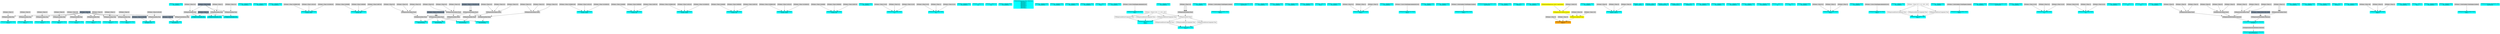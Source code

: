 digraph G {
node0 [shape="box" color="cyan" style="filled" label="VFXValue`1 Boolean (True)
_vfx_enabled_a"]
node1 [shape="box" color="cyan" style="filled" label="VFXExpressionCombine Float2
Count_a"]
node2 [shape="box" color="lightgray" style="filled" label="VFXExpressionMax Float"]
node3 [shape="box" color="lightgray" style="filled" label="VFXValue`1 Float (1)"]
node4 [shape="box" color="lightslategray" style="filled" label="VFXValue`1 Float (0)"]
node5 [shape="box" color="cyan" style="filled" label="VFXExpressionCombine Float2
Delay_a"]
node6 [shape="box" color="lightgray" style="filled" label="VFXExpressionMax Float"]
node7 [shape="box" color="lightgray" style="filled" label="VFXValue`1 Float (0)"]
node8 [shape="box" color="cyan" style="filled" label="VFXValue`1 Boolean (True)
_vfx_enabled_a"]
node9 [shape="box" color="cyan" style="filled" label="VFXExpressionCombine Float2
Count_a"]
node10 [shape="box" color="lightgray" style="filled" label="VFXExpressionMax Float"]
node11 [shape="box" color="lightgray" style="filled" label="VFXValue`1 Float (2)"]
node12 [shape="box" color="cyan" style="filled" label="VFXExpressionCombine Float2
Delay_a"]
node13 [shape="box" color="lightgray" style="filled" label="VFXExpressionMax Float"]
node14 [shape="box" color="lightgray" style="filled" label="VFXValue`1 Float (0)"]
node15 [shape="box" color="cyan" style="filled" label="VFXValue`1 Boolean (True)
_vfx_enabled_a"]
node16 [shape="box" color="cyan" style="filled" label="VFXExpressionCombine Float2
Count_a"]
node17 [shape="box" color="lightgray" style="filled" label="VFXExpressionMax Float"]
node18 [shape="box" color="lightgray" style="filled" label="VFXValue`1 Float (20)"]
node19 [shape="box" color="cyan" style="filled" label="VFXExpressionCombine Float2
Delay_a"]
node20 [shape="box" color="lightgray" style="filled" label="VFXExpressionMax Float"]
node21 [shape="box" color="lightgray" style="filled" label="VFXValue`1 Float (0)"]
node22 [shape="box" color="cyan" style="filled" label="VFXValue`1 Boolean (True)
_vfx_enabled_a"]
node23 [shape="box" color="cyan" style="filled" label="VFXExpressionCombine Float2
Count_a"]
node24 [shape="box" color="lightgray" style="filled" label="VFXExpressionMax Float"]
node25 [shape="box" color="lightgray" style="filled" label="VFXValue`1 Float (1)"]
node26 [shape="box" color="cyan" style="filled" label="VFXExpressionCombine Float2
Delay_a"]
node27 [shape="box" color="lightgray" style="filled" label="VFXExpressionMax Float"]
node28 [shape="box" color="lightgray" style="filled" label="VFXValue`1 Float (0)"]
node29 [shape="box" color="cyan" style="filled" label="VFXExpressionCombine Float3
bounds_center"]
node30 [shape="box" color="lightgray" style="filled" label="VFXValue`1 Float (-0.008661509)"]
node31 [shape="box" color="lightgray" style="filled" label="VFXValue`1 Float (1.401422)"]
node32 [shape="box" color="lightgray" style="filled" label="VFXValue`1 Float (-0.01848245)"]
node33 [shape="box" color="cyan" style="filled" label="VFXExpressionCombine Float3
bounds_size"]
node34 [shape="box" color="lightgray" style="filled" label="VFXValue`1 Float (3.004998)"]
node35 [shape="box" color="lightgray" style="filled" label="VFXValue`1 Float (3.960069)"]
node36 [shape="box" color="lightgray" style="filled" label="VFXValue`1 Float (3.060745)"]
node37 [shape="box" color="cyan" style="filled" label="VFXExpressionMin Float3
boundsPadding"]
node38 [shape="box" color="lightgray" style="filled" label="VFXExpressionMax Float3"]
node39 [shape="box" color="lightgray" style="filled" label="VFXExpressionCombine Float3"]
node40 [shape="box" color="lightgray" style="filled" label="VFXValue`1 Float (0.5)"]
node41 [shape="box" color="lightgray" style="filled" label="VFXValue`1 Float (0.5)"]
node42 [shape="box" color="lightgray" style="filled" label="VFXValue`1 Float (0.5)"]
node43 [shape="box" color="lightgray" style="filled" label="VFXExpressionCombine Float3"]
node44 [shape="box" color="lightslategray" style="filled" label="VFXValue`1 Float (-1.701412E+38)"]
node45 [shape="box" color="lightgray" style="filled" label="VFXExpressionCombine Float3"]
node46 [shape="box" color="lightslategray" style="filled" label="VFXValue`1 Float (1.701412E+38)"]
node47 [shape="box" color="cyan" style="filled" label="VFXExpressionCombine Float3
bounds_center"]
node48 [shape="box" color="lightgray" style="filled" label="VFXValue`1 Float (-0.008661509)"]
node49 [shape="box" color="lightgray" style="filled" label="VFXValue`1 Float (1.401422)"]
node50 [shape="box" color="lightgray" style="filled" label="VFXValue`1 Float (-0.01848245)"]
node51 [shape="box" color="cyan" style="filled" label="VFXExpressionCombine Float3
bounds_size"]
node52 [shape="box" color="lightgray" style="filled" label="VFXValue`1 Float (3.004998)"]
node53 [shape="box" color="lightgray" style="filled" label="VFXValue`1 Float (3.960069)"]
node54 [shape="box" color="lightgray" style="filled" label="VFXValue`1 Float (3.060745)"]
node55 [shape="box" color="cyan" style="filled" label="VFXExpressionMin Float3
boundsPadding"]
node56 [shape="box" color="lightgray" style="filled" label="VFXExpressionMax Float3"]
node57 [shape="box" color="lightgray" style="filled" label="VFXExpressionCombine Float3"]
node58 [shape="box" color="lightgray" style="filled" label="VFXValue`1 Float (0.5)"]
node59 [shape="box" color="lightgray" style="filled" label="VFXValue`1 Float (0.5)"]
node60 [shape="box" color="lightgray" style="filled" label="VFXValue`1 Float (0.5)"]
node61 [shape="box" color="cyan" style="filled" label="VFXExpressionCombine Float3
bounds_center"]
node62 [shape="box" color="lightgray" style="filled" label="VFXValue`1 Float (-0.008661509)"]
node63 [shape="box" color="lightgray" style="filled" label="VFXValue`1 Float (1.401422)"]
node64 [shape="box" color="lightgray" style="filled" label="VFXValue`1 Float (-0.01848245)"]
node65 [shape="box" color="cyan" style="filled" label="VFXExpressionCombine Float3
bounds_size"]
node66 [shape="box" color="lightgray" style="filled" label="VFXValue`1 Float (3.004998)"]
node67 [shape="box" color="lightgray" style="filled" label="VFXValue`1 Float (3.960069)"]
node68 [shape="box" color="lightgray" style="filled" label="VFXValue`1 Float (3.060745)"]
node69 [shape="box" color="cyan" style="filled" label="VFXExpressionMin Float3
boundsPadding"]
node70 [shape="box" color="lightgray" style="filled" label="VFXExpressionMax Float3"]
node71 [shape="box" color="lightgray" style="filled" label="VFXExpressionCombine Float3"]
node72 [shape="box" color="lightgray" style="filled" label="VFXValue`1 Float (0.5)"]
node73 [shape="box" color="lightgray" style="filled" label="VFXValue`1 Float (0.5)"]
node74 [shape="box" color="lightgray" style="filled" label="VFXValue`1 Float (0.5)"]
node75 [shape="box" color="cyan" style="filled" label="VFXExpressionCombine Float3
bounds_center"]
node76 [shape="box" color="lightgray" style="filled" label="VFXValue`1 Float (-0.008661509)"]
node77 [shape="box" color="lightgray" style="filled" label="VFXValue`1 Float (1.401422)"]
node78 [shape="box" color="lightgray" style="filled" label="VFXValue`1 Float (-0.01848245)"]
node79 [shape="box" color="cyan" style="filled" label="VFXExpressionCombine Float3
bounds_size"]
node80 [shape="box" color="lightgray" style="filled" label="VFXValue`1 Float (3.004998)"]
node81 [shape="box" color="lightgray" style="filled" label="VFXValue`1 Float (3.960069)"]
node82 [shape="box" color="lightgray" style="filled" label="VFXValue`1 Float (3.060745)"]
node83 [shape="box" color="cyan" style="filled" label="VFXExpressionMin Float3
boundsPadding"]
node84 [shape="box" color="lightgray" style="filled" label="VFXExpressionMax Float3"]
node85 [shape="box" color="lightgray" style="filled" label="VFXExpressionCombine Float3"]
node86 [shape="box" color="lightgray" style="filled" label="VFXValue`1 Float (0.5)"]
node87 [shape="box" color="lightgray" style="filled" label="VFXValue`1 Float (0.5)"]
node88 [shape="box" color="lightgray" style="filled" label="VFXValue`1 Float (0.5)"]
node89 [shape="box" color="cyan" style="filled" label="VFXValue`1 Boolean (True)
_vfx_enabled_a"]
node90 [shape="box" color="cyan" style="filled" label="VFXExpressionCombine Float3
A_a"]
node91 [shape="box" color="lightgray" style="filled" label="VFXValue`1 Float (-0.333)"]
node92 [shape="box" color="lightgray" style="filled" label="VFXValue`1 Float (0.2)"]
node93 [shape="box" color="lightgray" style="filled" label="VFXValue`1 Float (-0.333)"]
node94 [shape="box" color="cyan" style="filled" label="VFXExpressionCombine Float3
B_a"]
node95 [shape="box" color="lightgray" style="filled" label="VFXValue`1 Float (0.333)"]
node96 [shape="box" color="lightgray" style="filled" label="VFXValue`1 Float (1)"]
node97 [shape="box" color="lightgray" style="filled" label="VFXValue`1 Float (0.333)"]
node98 [shape="box" color="cyan" style="filled" label="VFXValue`1 Boolean (True)
_vfx_enabled_b"]
node99 [shape="box" color="cyan" style="filled" label="VFXValue`1 Float (0.1)
A_b"]
node100 [shape="box" color="cyan" style="filled" label="VFXValue`1 Float (0.2)
B_b"]
node101 [shape="box" color="cyan" style="filled" label="VFXValue`1 Boolean (True)
_vfx_enabled_a"]
node102 [shape="box" color="cyan" style="filled" label="VFXBuiltInExpression Float (DeltaTime)
deltaTime_a
deltaTime_b
deltaTime_a
deltaTime_a
deltaTime_b
deltaTime_c
deltaTime_a"]
node103 [shape="box" color="cyan" style="filled" label="VFXValue`1 Boolean (True)
_vfx_enabled_b"]
node104 [shape="box" color="cyan" style="filled" label="VFXValue`1 Boolean (True)
_vfx_enabled_c"]
node105 [shape="box" color="cyan" style="filled" label="VFXValue`1 Boolean (True)
_vfx_enabled_a"]
node106 [shape="box" color="cyan" style="filled" label="VFXValue`1 Boolean (True)
_vfx_enabled_b"]
node107 [shape="box" color="cyan" style="filled" label="VFXValue`1 Float (4)
Size_b"]
node108 [shape="box" color="cyan" style="filled" label="VFXValue`1 Boolean (True)
_vfx_enabled_c"]
node109 [shape="box" color="cyan" style="filled" label="VFXExpressionBakeCurve Float4
Size_c"]
node110 [shape="box" color="lightgray" style="filled" label="VFXValue`1 Curve (UnityEngine.AnimationCurve)"]
node111 [shape="box" color="cyan" style="filled" label="VFXValue`1 Boolean (True)
_vfx_enabled_d"]
node112 [shape="box" color="cyan" style="filled" label="VFXExpressionCombine Float3
Color_d
Color_e"]
node113 [shape="box" label="VFXExpressionExtractComponent Float"]
node114 [shape="box" label="VFXValue`1 Float4 ((3.00, 1.71, 0.30, 1.00))"]
node115 [shape="box" label="VFXExpressionExtractComponent Float"]
node116 [shape="box" label="VFXExpressionExtractComponent Float"]
node117 [shape="box" color="cyan" style="filled" label="VFXValue`1 Boolean (True)
_vfx_enabled_e"]
node118 [shape="box" color="cyan" style="filled" label="VFXExpressionBakeGradient Float2
Color_e"]
node119 [shape="box" color="lightgray" style="filled" label="VFXValue`1 ColorGradient (UnityEngine.Gradient)"]
node120 [shape="box" color="cyan" style="filled" label="VFXExpressionDivide Float
invSoftParticlesFadeDistance"]
node121 [shape="box" color="lightslategray" style="filled" label="VFXValue`1 Float (1)"]
node122 [shape="box" color="lightgray" style="filled" label="VFXExpressionMax Float"]
node123 [shape="box" color="lightgray" style="filled" label="VFXValue`1 Float (0.5)"]
node124 [shape="box" color="lightslategray" style="filled" label="VFXValue`1 Float (0.001)"]
node125 [shape="box" color="cyan" style="filled" label="VFXTexture2DValue Texture2D (1054)
mainTexture"]
node126 [shape="box" color="cyan" style="filled" label="VFXValue`1 Boolean (True)
_vfx_enabled_a"]
node127 [shape="box" color="cyan" style="filled" label="VFXValue`1 Boolean (True)
_vfx_enabled_b"]
node128 [shape="box" color="cyan" style="filled" label="VFXValue`1 Boolean (True)
_vfx_enabled_a"]
node129 [shape="box" color="cyan" style="filled" label="VFXValue`1 Boolean (True)
_vfx_enabled_b"]
node130 [shape="box" color="cyan" style="filled" label="VFXValue`1 Float (4)
Size_b"]
node131 [shape="box" color="cyan" style="filled" label="VFXValue`1 Boolean (True)
_vfx_enabled_c"]
node132 [shape="box" color="cyan" style="filled" label="VFXExpressionCombine Float3
Scale_c"]
node133 [shape="box" color="lightgray" style="filled" label="VFXValue`1 Float (0.1)"]
node134 [shape="box" color="lightgray" style="filled" label="VFXValue`1 Float (1)"]
node135 [shape="box" color="lightgray" style="filled" label="VFXValue`1 Float (1)"]
node136 [shape="box" color="cyan" style="filled" label="VFXValue`1 Boolean (True)
_vfx_enabled_d"]
node137 [shape="box" color="cyan" style="filled" label="VFXExpressionBakeCurve Float4
Size_d"]
node138 [shape="box" color="lightgray" style="filled" label="VFXValue`1 Curve (UnityEngine.AnimationCurve)"]
node139 [shape="box" color="cyan" style="filled" label="VFXValue`1 Boolean (True)
_vfx_enabled_e"]
node140 [shape="box" color="cyan" style="filled" label="VFXValue`1 Boolean (True)
_vfx_enabled_f"]
node141 [shape="box" color="cyan" style="filled" label="VFXExpressionBakeGradient Float2
Color_f"]
node142 [shape="box" color="lightgray" style="filled" label="VFXValue`1 ColorGradient (UnityEngine.Gradient)"]
node143 [shape="box" color="cyan" style="filled" label="VFXExpressionDivide Float
invSoftParticlesFadeDistance"]
node144 [shape="box" color="lightgray" style="filled" label="VFXExpressionMax Float"]
node145 [shape="box" color="lightgray" style="filled" label="VFXValue`1 Float (1)"]
node146 [shape="box" color="cyan" style="filled" label="VFXTexture2DValue Texture2D (1054)
mainTexture"]
node147 [shape="box" color="cyan" style="filled" label="VFXValue`1 Boolean (True)
_vfx_enabled_a"]
node148 [shape="box" color="cyan" style="filled" label="VFXValue`1 Float (0.2)
Lifetime_a"]
node149 [shape="box" color="cyan" style="filled" label="VFXValue`1 Boolean (True)
_vfx_enabled_b"]
node150 [shape="box" color="orange" style="filled" label="VFXExpressionCombine Float3
Angle_b"]
node151 [shape="box" color="lightgray" style="filled" label="VFXValue`1 Float (0)"]
node152 [shape="box" color="lightgray" style="filled" label="VFXValue`1 Float (0)"]
node153 [shape="box" color="yellow" style="filled" label="VFXExpressionBranch Float"]
node154 [shape="box" color="yellow" style="filled" label="VFXExpressionCondition Boolean"]
node155 [shape="box" color="yellow" style="filled" label="VFXAttributeExpression Uint32 (spawnIndex)"]
node156 [shape="box" color="lightgray" style="filled" label="VFXValue`1 Uint32 (0)"]
node157 [shape="box" color="lightgray" style="filled" label="VFXValue`1 Float (45)"]
node158 [shape="box" color="lightgray" style="filled" label="VFXValue`1 Float (135)"]
node159 [shape="box" color="cyan" style="filled" label="VFXValue`1 Boolean (True)
_vfx_enabled_a"]
node160 [shape="box" color="cyan" style="filled" label="VFXExpressionCombine Float3
Sphere_center_a"]
node161 [shape="box" color="lightgray" style="filled" label="VFXValue`1 Float (0)"]
node162 [shape="box" color="lightgray" style="filled" label="VFXValue`1 Float (0)"]
node163 [shape="box" color="lightgray" style="filled" label="VFXValue`1 Float (0)"]
node164 [shape="box" color="cyan" style="filled" label="VFXValue`1 Float (1)
Sphere_radius_a"]
node165 [shape="box" color="cyan" style="filled" label="VFXValue`1 Float (5)
attractionSpeed_a"]
node166 [shape="box" color="cyan" style="filled" label="VFXValue`1 Float (20)
attractionForce_a"]
node167 [shape="box" color="cyan" style="filled" label="VFXValue`1 Float (0.1)
stickDistance_a"]
node168 [shape="box" color="cyan" style="filled" label="VFXValue`1 Float (50)
stickForce_a"]
node169 [shape="box" color="cyan" style="filled" label="VFXValue`1 Boolean (True)
_vfx_enabled_b"]
node170 [shape="box" color="cyan" style="filled" label="VFXValue`1 Boolean (True)
_vfx_enabled_c"]
node171 [shape="box" color="cyan" style="filled" label="VFXValue`1 Boolean (True)
_vfx_enabled_d"]
node172 [shape="box" color="cyan" style="filled" label="VFXValue`1 Boolean (True)
_vfx_enabled_a"]
node173 [shape="box" color="cyan" style="filled" label="VFXValue`1 Boolean (True)
_vfx_enabled_b"]
node174 [shape="box" color="cyan" style="filled" label="VFXValue`1 Float (0.1)
A_b"]
node175 [shape="box" color="cyan" style="filled" label="VFXValue`1 Float (1)
B_b"]
node176 [shape="box" color="cyan" style="filled" label="VFXValue`1 Boolean (True)
_vfx_enabled_c"]
node177 [shape="box" color="cyan" style="filled" label="VFXExpressionCombine Float3
Scale_c"]
node178 [shape="box" color="lightgray" style="filled" label="VFXValue`1 Float (0.2)"]
node179 [shape="box" color="lightgray" style="filled" label="VFXValue`1 Float (1)"]
node180 [shape="box" color="lightgray" style="filled" label="VFXValue`1 Float (1)"]
node181 [shape="box" color="cyan" style="filled" label="VFXValue`1 Boolean (True)
_vfx_enabled_d"]
node182 [shape="box" color="cyan" style="filled" label="VFXExpressionBakeCurve Float4
Size_d"]
node183 [shape="box" color="lightgray" style="filled" label="VFXValue`1 Curve (UnityEngine.AnimationCurve)"]
node184 [shape="box" color="cyan" style="filled" label="VFXValue`1 Boolean (True)
_vfx_enabled_e"]
node185 [shape="box" color="cyan" style="filled" label="VFXExpressionCombine Float3
Color_e"]
node186 [shape="box" label="VFXExpressionExtractComponent Float"]
node187 [shape="box" label="VFXValue`1 Float4 ((9.73, 4.41, 0.00, 1.00))"]
node188 [shape="box" label="VFXExpressionExtractComponent Float"]
node189 [shape="box" label="VFXExpressionExtractComponent Float"]
node190 [shape="box" color="cyan" style="filled" label="VFXValue`1 Boolean (True)
_vfx_enabled_f"]
node191 [shape="box" color="cyan" style="filled" label="VFXExpressionBakeGradient Float2
Color_f"]
node192 [shape="box" color="lightgray" style="filled" label="VFXValue`1 ColorGradient (UnityEngine.Gradient)"]
node193 [shape="box" color="cyan" style="filled" label="VFXValue`1 Boolean (True)
_vfx_enabled_g"]
node194 [shape="box" color="cyan" style="filled" label="VFXExpressionDivide Float
invSoftParticlesFadeDistance"]
node195 [shape="box" color="lightgray" style="filled" label="VFXExpressionMax Float"]
node196 [shape="box" color="lightgray" style="filled" label="VFXValue`1 Float (0.5)"]
node197 [shape="box" color="cyan" style="filled" label="VFXTexture2DValue Texture2D (1054)
mainTexture"]
node198 [shape="box" color="cyan" style="filled" label="VFXValue`1 Boolean (True)
_vfx_enabled_a"]
node199 [shape="box" color="cyan" style="filled" label="VFXExpressionCombine Float3
A_a"]
node200 [shape="box" color="lightgray" style="filled" label="VFXValue`1 Float (-0.333)"]
node201 [shape="box" color="lightgray" style="filled" label="VFXValue`1 Float (0.2)"]
node202 [shape="box" color="lightgray" style="filled" label="VFXValue`1 Float (-0.333)"]
node203 [shape="box" color="cyan" style="filled" label="VFXExpressionCombine Float3
B_a"]
node204 [shape="box" color="lightgray" style="filled" label="VFXValue`1 Float (0.333)"]
node205 [shape="box" color="lightgray" style="filled" label="VFXValue`1 Float (1)"]
node206 [shape="box" color="lightgray" style="filled" label="VFXValue`1 Float (0.333)"]
node207 [shape="box" color="cyan" style="filled" label="VFXValue`1 Boolean (True)
_vfx_enabled_b"]
node208 [shape="box" color="cyan" style="filled" label="VFXValue`1 Float (0.1)
A_b"]
node209 [shape="box" color="cyan" style="filled" label="VFXValue`1 Float (0.4)
B_b"]
node210 [shape="box" color="cyan" style="filled" label="VFXValue`1 Boolean (True)
_vfx_enabled_c"]
node211 [shape="box" color="cyan" style="filled" label="VFXExpressionMin Float
arcSphere_arc_c"]
node212 [shape="box" color="lightgray" style="filled" label="VFXExpressionMax Float"]
node213 [shape="box" color="lightgray" style="filled" label="VFXValue`1 Float (6.283185)"]
node214 [shape="box" color="lightslategray" style="filled" label="VFXValue`1 Float (6.283185)"]
node215 [shape="box" color="cyan" style="filled" label="VFXExpressionTransformMatrix Matrix4x4
transform_c"]
node216 [shape="box" color="lightgray" style="filled" label="VFXExpressionTRSToMatrix Matrix4x4"]
node217 [shape="box" color="lightgray" style="filled" label="VFXExpressionCombine Float3"]
node218 [shape="box" color="lightgray" style="filled" label="VFXValue`1 Float (0)"]
node219 [shape="box" color="lightgray" style="filled" label="VFXValue`1 Float (0)"]
node220 [shape="box" color="lightgray" style="filled" label="VFXValue`1 Float (0)"]
node221 [shape="box" color="lightgray" style="filled" label="VFXExpressionCombine Float3"]
node222 [shape="box" color="lightgray" style="filled" label="VFXValue`1 Float (0)"]
node223 [shape="box" color="lightgray" style="filled" label="VFXValue`1 Float (0)"]
node224 [shape="box" color="lightgray" style="filled" label="VFXValue`1 Float (0)"]
node225 [shape="box" color="lightgray" style="filled" label="VFXExpressionCombine Float3"]
node226 [shape="box" color="lightgray" style="filled" label="VFXValue`1 Float (1)"]
node227 [shape="box" color="lightgray" style="filled" label="VFXValue`1 Float (1)"]
node228 [shape="box" color="lightgray" style="filled" label="VFXValue`1 Float (1)"]
node229 [shape="box" color="lightgray" style="filled" label="VFXExpressionTRSToMatrix Matrix4x4"]
node230 [shape="box" color="lightslategray" style="filled" label="VFXValue`1 Float3 ((0.00, 0.00, 0.00))"]
node231 [shape="box" color="lightgray" style="filled" label="VFXExpressionCombine Float3"]
node232 [shape="box" color="lightgray" style="filled" label="VFXValue`1 Float (0.1)"]
node233 [shape="box" color="cyan" style="filled" label="VFXExpressionTransposeMatrix Matrix4x4
inverseTranspose_c"]
node234 [shape="box" color="lightgray" style="filled" label="VFXExpressionInverseTRSMatrix Matrix4x4"]
node235 [shape="box" color="cyan" style="filled" label="VFXExpressionPow Float
volumeFactor_c"]
node236 [shape="box" color="lightgray" style="filled" label="VFXExpressionSubtract Float"]
node237 [shape="box" color="lightslategray" style="filled" label="VFXValue`1 Float (3)"]
node238 [shape="box" color="cyan" style="filled" label="VFXValue`1 Boolean (True)
_vfx_enabled_a"]
node239 [shape="box" color="cyan" style="filled" label="VFXValue`1 Boolean (True)
_vfx_enabled_b"]
node240 [shape="box" color="cyan" style="filled" label="VFXValue`1 Boolean (True)
_vfx_enabled_a"]
node241 [shape="box" color="cyan" style="filled" label="VFXValue`1 Float (1)
Lifetime_a"]
node242 [shape="box" color="cyan" style="filled" label="VFXValue`1 Boolean (True)
_vfx_enabled_b"]
node243 [shape="box" color="cyan" style="filled" label="VFXExpressionCombine Float3
Angle_b"]
node244 [shape="box" color="lightgray" style="filled" label="VFXValue`1 Float (-90)"]
node245 [shape="box" color="lightgray" style="filled" label="VFXValue`1 Float (0)"]
node246 [shape="box" color="lightgray" style="filled" label="VFXValue`1 Float (0)"]
node247 [shape="box" color="cyan" style="filled" label="VFXValue`1 Boolean (True)
_vfx_enabled_a"]
node248 [shape="box" color="cyan" style="filled" label="VFXValue`1 Float (1)
Size_a"]
node249 [shape="box" color="cyan" style="filled" label="VFXValue`1 Boolean (True)
_vfx_enabled_b"]
node250 [shape="box" color="cyan" style="filled" label="VFXExpressionCombine Float3
Color_b"]
node251 [shape="box" label="VFXExpressionExtractComponent Float"]
node252 [shape="box" label="VFXExpressionMul Float4"]
node253 [shape="box" color="lightgray" style="filled" label="VFXExpressionCombine Float4"]
node254 [shape="box" color="lightgray" style="filled" label="VFXValue`1 Float (0.3)"]
node255 [shape="box" label="VFXExpressionExtractComponent Float"]
node256 [shape="box" label="VFXExpressionExtractComponent Float"]
node257 [shape="box" color="cyan" style="filled" label="VFXValue`1 Boolean (True)
_vfx_enabled_c"]
node258 [shape="box" color="cyan" style="filled" label="VFXExpressionBakeGradient Float2
Color_c"]
node259 [shape="box" color="lightgray" style="filled" label="VFXValue`1 ColorGradient (UnityEngine.Gradient)"]
node260 [shape="box" color="cyan" style="filled" label="VFXTexture2DValue Texture2D (1054)
mainTexture"]
node2 -> node1 [headlabel="0"]
node2 -> node1 [headlabel="1"]
node3 -> node2 [headlabel="0"]
node4 -> node2 [headlabel="1"]
node6 -> node5 [headlabel="0"]
node6 -> node5 [headlabel="1"]
node7 -> node6 [headlabel="0"]
node4 -> node6 [headlabel="1"]
node10 -> node9 [headlabel="0"]
node10 -> node9 [headlabel="1"]
node11 -> node10 [headlabel="0"]
node4 -> node10 [headlabel="1"]
node13 -> node12 [headlabel="0"]
node13 -> node12 [headlabel="1"]
node14 -> node13 [headlabel="0"]
node4 -> node13 [headlabel="1"]
node17 -> node16 [headlabel="0"]
node17 -> node16 [headlabel="1"]
node18 -> node17 [headlabel="0"]
node4 -> node17 [headlabel="1"]
node20 -> node19 [headlabel="0"]
node20 -> node19 [headlabel="1"]
node21 -> node20 [headlabel="0"]
node4 -> node20 [headlabel="1"]
node24 -> node23 [headlabel="0"]
node24 -> node23 [headlabel="1"]
node25 -> node24 [headlabel="0"]
node4 -> node24 [headlabel="1"]
node27 -> node26 [headlabel="0"]
node27 -> node26 [headlabel="1"]
node28 -> node27 [headlabel="0"]
node4 -> node27 [headlabel="1"]
node30 -> node29 [headlabel="0"]
node31 -> node29 [headlabel="1"]
node32 -> node29 [headlabel="2"]
node34 -> node33 [headlabel="0"]
node35 -> node33 [headlabel="1"]
node36 -> node33 [headlabel="2"]
node38 -> node37 [headlabel="0"]
node45 -> node37 [headlabel="1"]
node39 -> node38 [headlabel="0"]
node43 -> node38 [headlabel="1"]
node40 -> node39 [headlabel="0"]
node41 -> node39 [headlabel="1"]
node42 -> node39 [headlabel="2"]
node44 -> node43 [headlabel="0"]
node44 -> node43 [headlabel="1"]
node44 -> node43 [headlabel="2"]
node46 -> node45 [headlabel="0"]
node46 -> node45 [headlabel="1"]
node46 -> node45 [headlabel="2"]
node48 -> node47 [headlabel="0"]
node49 -> node47 [headlabel="1"]
node50 -> node47 [headlabel="2"]
node52 -> node51 [headlabel="0"]
node53 -> node51 [headlabel="1"]
node54 -> node51 [headlabel="2"]
node56 -> node55 [headlabel="0"]
node45 -> node55 [headlabel="1"]
node57 -> node56 [headlabel="0"]
node43 -> node56 [headlabel="1"]
node58 -> node57 [headlabel="0"]
node59 -> node57 [headlabel="1"]
node60 -> node57 [headlabel="2"]
node62 -> node61 [headlabel="0"]
node63 -> node61 [headlabel="1"]
node64 -> node61 [headlabel="2"]
node66 -> node65 [headlabel="0"]
node67 -> node65 [headlabel="1"]
node68 -> node65 [headlabel="2"]
node70 -> node69 [headlabel="0"]
node45 -> node69 [headlabel="1"]
node71 -> node70 [headlabel="0"]
node43 -> node70 [headlabel="1"]
node72 -> node71 [headlabel="0"]
node73 -> node71 [headlabel="1"]
node74 -> node71 [headlabel="2"]
node76 -> node75 [headlabel="0"]
node77 -> node75 [headlabel="1"]
node78 -> node75 [headlabel="2"]
node80 -> node79 [headlabel="0"]
node81 -> node79 [headlabel="1"]
node82 -> node79 [headlabel="2"]
node84 -> node83 [headlabel="0"]
node45 -> node83 [headlabel="1"]
node85 -> node84 [headlabel="0"]
node43 -> node84 [headlabel="1"]
node86 -> node85 [headlabel="0"]
node87 -> node85 [headlabel="1"]
node88 -> node85 [headlabel="2"]
node91 -> node90 [headlabel="0"]
node92 -> node90 [headlabel="1"]
node93 -> node90 [headlabel="2"]
node95 -> node94 [headlabel="0"]
node96 -> node94 [headlabel="1"]
node97 -> node94 [headlabel="2"]
node110 -> node109 
node113 -> node112 [headlabel="0"]
node115 -> node112 [headlabel="1"]
node116 -> node112 [headlabel="2"]
node114 -> node113 
node114 -> node115 
node114 -> node116 
node119 -> node118 
node121 -> node120 [headlabel="0"]
node122 -> node120 [headlabel="1"]
node123 -> node122 [headlabel="0"]
node124 -> node122 [headlabel="1"]
node133 -> node132 [headlabel="0"]
node134 -> node132 [headlabel="1"]
node135 -> node132 [headlabel="2"]
node138 -> node137 
node142 -> node141 
node121 -> node143 [headlabel="0"]
node144 -> node143 [headlabel="1"]
node145 -> node144 [headlabel="0"]
node124 -> node144 [headlabel="1"]
node151 -> node150 [headlabel="0"]
node152 -> node150 [headlabel="1"]
node153 -> node150 [headlabel="2"]
node154 -> node153 [headlabel="0"]
node157 -> node153 [headlabel="1"]
node158 -> node153 [headlabel="2"]
node155 -> node154 [headlabel="0"]
node156 -> node154 [headlabel="1"]
node161 -> node160 [headlabel="0"]
node162 -> node160 [headlabel="1"]
node163 -> node160 [headlabel="2"]
node178 -> node177 [headlabel="0"]
node179 -> node177 [headlabel="1"]
node180 -> node177 [headlabel="2"]
node183 -> node182 
node186 -> node185 [headlabel="0"]
node188 -> node185 [headlabel="1"]
node189 -> node185 [headlabel="2"]
node187 -> node186 
node187 -> node188 
node187 -> node189 
node192 -> node191 
node121 -> node194 [headlabel="0"]
node195 -> node194 [headlabel="1"]
node196 -> node195 [headlabel="0"]
node124 -> node195 [headlabel="1"]
node200 -> node199 [headlabel="0"]
node201 -> node199 [headlabel="1"]
node202 -> node199 [headlabel="2"]
node204 -> node203 [headlabel="0"]
node205 -> node203 [headlabel="1"]
node206 -> node203 [headlabel="2"]
node212 -> node211 [headlabel="0"]
node214 -> node211 [headlabel="1"]
node213 -> node212 [headlabel="0"]
node4 -> node212 [headlabel="1"]
node216 -> node215 [headlabel="0"]
node229 -> node215 [headlabel="1"]
node217 -> node216 [headlabel="0"]
node221 -> node216 [headlabel="1"]
node225 -> node216 [headlabel="2"]
node218 -> node217 [headlabel="0"]
node219 -> node217 [headlabel="1"]
node220 -> node217 [headlabel="2"]
node222 -> node221 [headlabel="0"]
node223 -> node221 [headlabel="1"]
node224 -> node221 [headlabel="2"]
node226 -> node225 [headlabel="0"]
node227 -> node225 [headlabel="1"]
node228 -> node225 [headlabel="2"]
node230 -> node229 [headlabel="0"]
node230 -> node229 [headlabel="1"]
node231 -> node229 [headlabel="2"]
node232 -> node231 [headlabel="0"]
node232 -> node231 [headlabel="1"]
node232 -> node231 [headlabel="2"]
node234 -> node233 
node215 -> node234 
node236 -> node235 [headlabel="0"]
node237 -> node235 [headlabel="1"]
node121 -> node236 [headlabel="0"]
node4 -> node236 [headlabel="1"]
node244 -> node243 [headlabel="0"]
node245 -> node243 [headlabel="1"]
node246 -> node243 [headlabel="2"]
node251 -> node250 [headlabel="0"]
node255 -> node250 [headlabel="1"]
node256 -> node250 [headlabel="2"]
node252 -> node251 
node114 -> node252 [headlabel="0"]
node253 -> node252 [headlabel="1"]
node254 -> node253 [headlabel="0"]
node254 -> node253 [headlabel="1"]
node254 -> node253 [headlabel="2"]
node254 -> node253 [headlabel="3"]
node252 -> node255 
node252 -> node256 
node259 -> node258 
}
